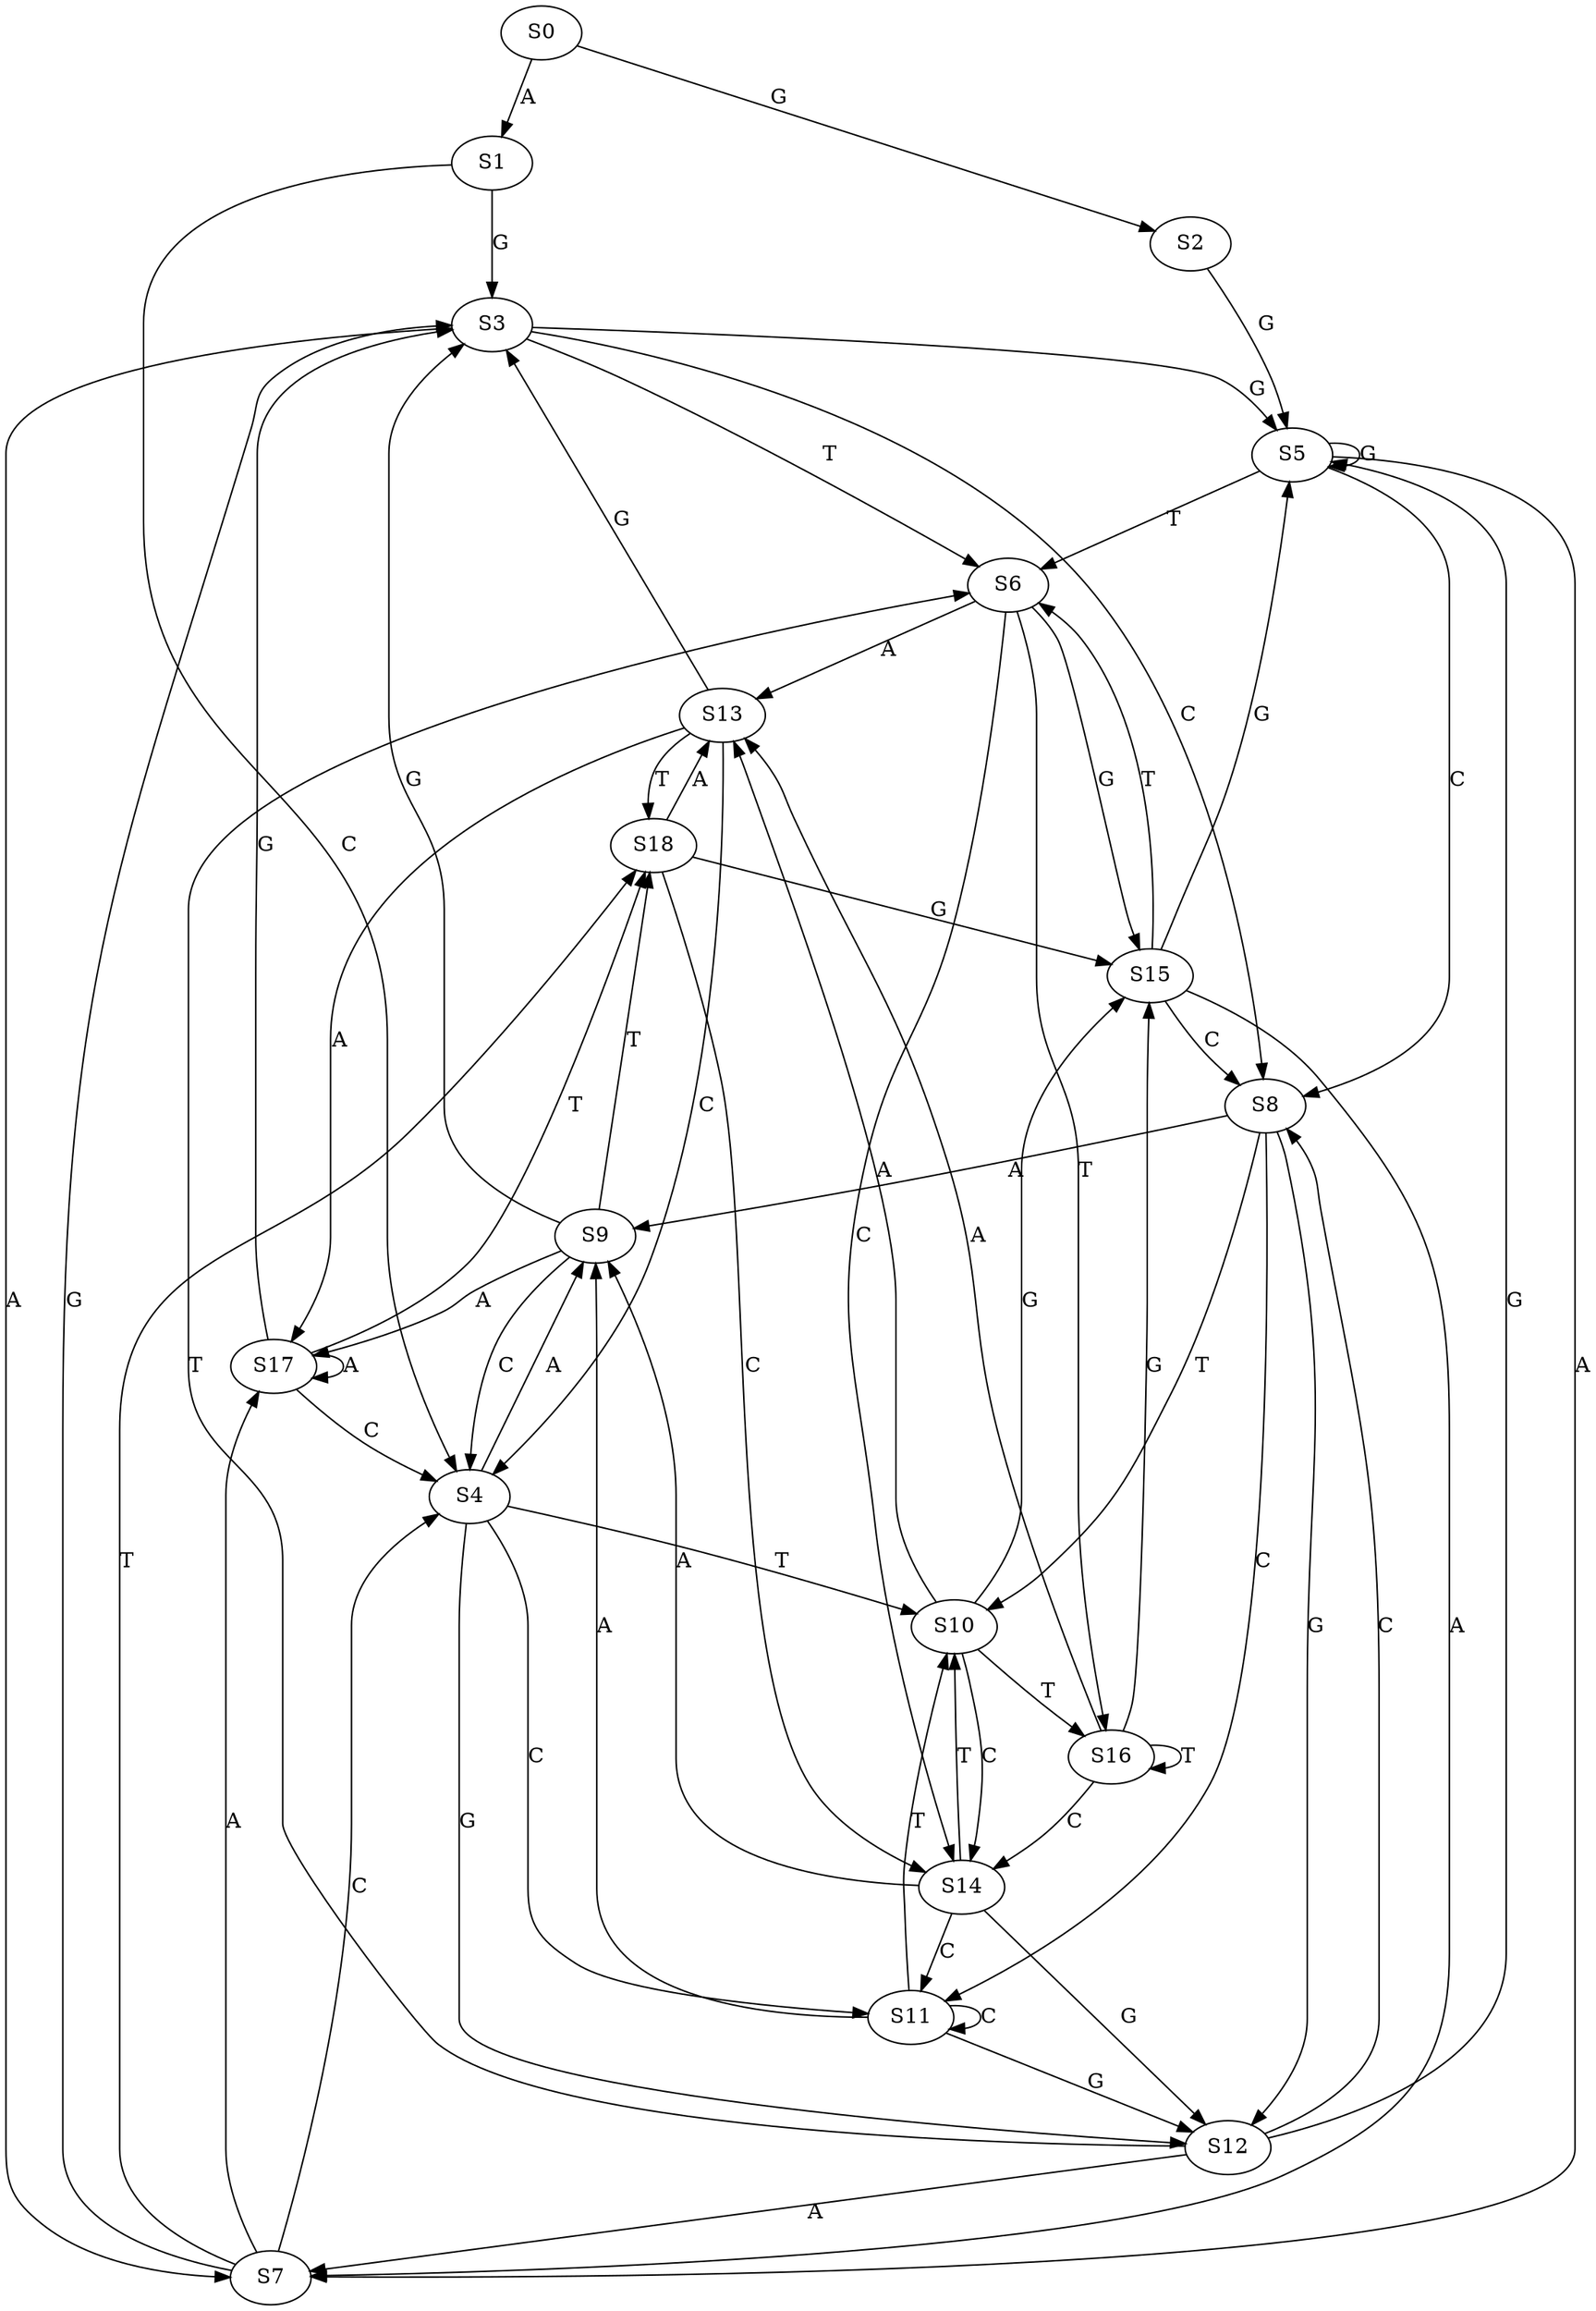 strict digraph  {
	S0 -> S1 [ label = A ];
	S0 -> S2 [ label = G ];
	S1 -> S3 [ label = G ];
	S1 -> S4 [ label = C ];
	S2 -> S5 [ label = G ];
	S3 -> S6 [ label = T ];
	S3 -> S5 [ label = G ];
	S3 -> S7 [ label = A ];
	S3 -> S8 [ label = C ];
	S4 -> S9 [ label = A ];
	S4 -> S10 [ label = T ];
	S4 -> S11 [ label = C ];
	S4 -> S12 [ label = G ];
	S5 -> S7 [ label = A ];
	S5 -> S6 [ label = T ];
	S5 -> S5 [ label = G ];
	S5 -> S8 [ label = C ];
	S6 -> S13 [ label = A ];
	S6 -> S14 [ label = C ];
	S6 -> S15 [ label = G ];
	S6 -> S16 [ label = T ];
	S7 -> S3 [ label = G ];
	S7 -> S17 [ label = A ];
	S7 -> S4 [ label = C ];
	S7 -> S18 [ label = T ];
	S8 -> S11 [ label = C ];
	S8 -> S10 [ label = T ];
	S8 -> S12 [ label = G ];
	S8 -> S9 [ label = A ];
	S9 -> S3 [ label = G ];
	S9 -> S18 [ label = T ];
	S9 -> S4 [ label = C ];
	S9 -> S17 [ label = A ];
	S10 -> S15 [ label = G ];
	S10 -> S14 [ label = C ];
	S10 -> S13 [ label = A ];
	S10 -> S16 [ label = T ];
	S11 -> S12 [ label = G ];
	S11 -> S11 [ label = C ];
	S11 -> S9 [ label = A ];
	S11 -> S10 [ label = T ];
	S12 -> S5 [ label = G ];
	S12 -> S6 [ label = T ];
	S12 -> S7 [ label = A ];
	S12 -> S8 [ label = C ];
	S13 -> S3 [ label = G ];
	S13 -> S18 [ label = T ];
	S13 -> S17 [ label = A ];
	S13 -> S4 [ label = C ];
	S14 -> S10 [ label = T ];
	S14 -> S12 [ label = G ];
	S14 -> S11 [ label = C ];
	S14 -> S9 [ label = A ];
	S15 -> S7 [ label = A ];
	S15 -> S6 [ label = T ];
	S15 -> S8 [ label = C ];
	S15 -> S5 [ label = G ];
	S16 -> S13 [ label = A ];
	S16 -> S14 [ label = C ];
	S16 -> S15 [ label = G ];
	S16 -> S16 [ label = T ];
	S17 -> S18 [ label = T ];
	S17 -> S4 [ label = C ];
	S17 -> S3 [ label = G ];
	S17 -> S17 [ label = A ];
	S18 -> S13 [ label = A ];
	S18 -> S14 [ label = C ];
	S18 -> S15 [ label = G ];
}
